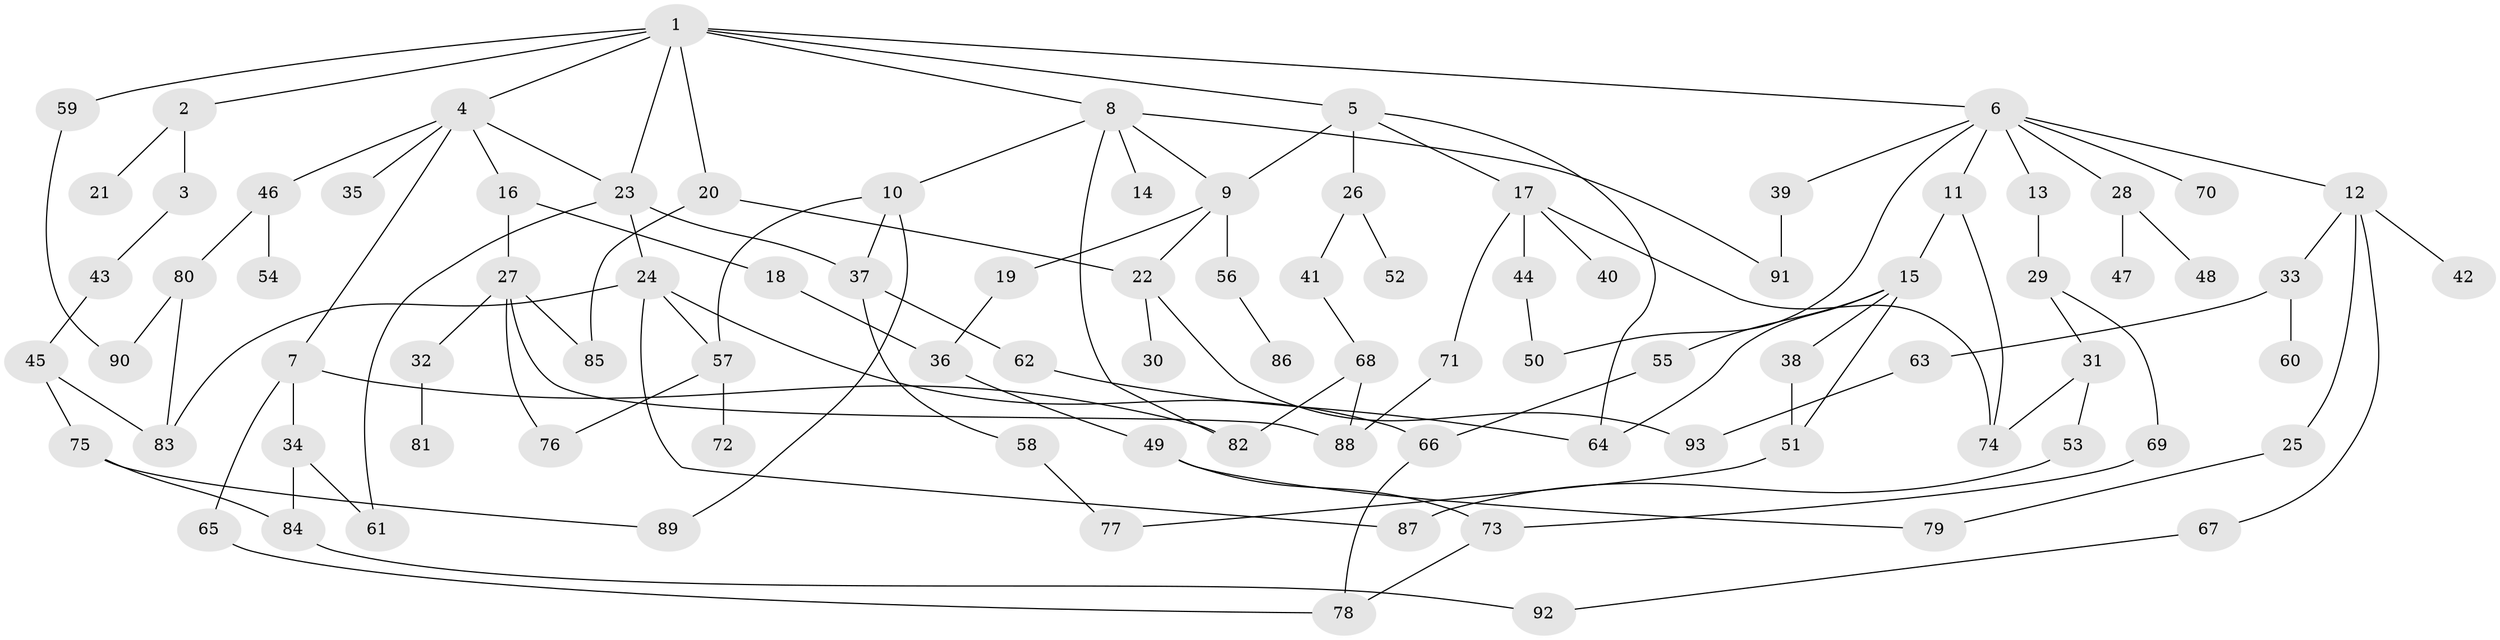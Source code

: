 // Generated by graph-tools (version 1.1) at 2025/01/03/09/25 03:01:08]
// undirected, 93 vertices, 126 edges
graph export_dot {
graph [start="1"]
  node [color=gray90,style=filled];
  1;
  2;
  3;
  4;
  5;
  6;
  7;
  8;
  9;
  10;
  11;
  12;
  13;
  14;
  15;
  16;
  17;
  18;
  19;
  20;
  21;
  22;
  23;
  24;
  25;
  26;
  27;
  28;
  29;
  30;
  31;
  32;
  33;
  34;
  35;
  36;
  37;
  38;
  39;
  40;
  41;
  42;
  43;
  44;
  45;
  46;
  47;
  48;
  49;
  50;
  51;
  52;
  53;
  54;
  55;
  56;
  57;
  58;
  59;
  60;
  61;
  62;
  63;
  64;
  65;
  66;
  67;
  68;
  69;
  70;
  71;
  72;
  73;
  74;
  75;
  76;
  77;
  78;
  79;
  80;
  81;
  82;
  83;
  84;
  85;
  86;
  87;
  88;
  89;
  90;
  91;
  92;
  93;
  1 -- 2;
  1 -- 4;
  1 -- 5;
  1 -- 6;
  1 -- 8;
  1 -- 20;
  1 -- 23;
  1 -- 59;
  2 -- 3;
  2 -- 21;
  3 -- 43;
  4 -- 7;
  4 -- 16;
  4 -- 35;
  4 -- 46;
  4 -- 23;
  5 -- 17;
  5 -- 26;
  5 -- 9;
  5 -- 64;
  6 -- 11;
  6 -- 12;
  6 -- 13;
  6 -- 28;
  6 -- 39;
  6 -- 50;
  6 -- 70;
  7 -- 34;
  7 -- 65;
  7 -- 82;
  8 -- 9;
  8 -- 10;
  8 -- 14;
  8 -- 82;
  8 -- 91;
  9 -- 19;
  9 -- 56;
  9 -- 22;
  10 -- 57;
  10 -- 89;
  10 -- 37;
  11 -- 15;
  11 -- 74;
  12 -- 25;
  12 -- 33;
  12 -- 42;
  12 -- 67;
  13 -- 29;
  15 -- 38;
  15 -- 55;
  15 -- 64;
  15 -- 51;
  16 -- 18;
  16 -- 27;
  17 -- 40;
  17 -- 44;
  17 -- 71;
  17 -- 74;
  18 -- 36;
  19 -- 36;
  20 -- 22;
  20 -- 85;
  22 -- 30;
  22 -- 93;
  23 -- 24;
  23 -- 37;
  23 -- 61;
  24 -- 66;
  24 -- 87;
  24 -- 83;
  24 -- 57;
  25 -- 79;
  26 -- 41;
  26 -- 52;
  27 -- 32;
  27 -- 85;
  27 -- 76;
  27 -- 88;
  28 -- 47;
  28 -- 48;
  29 -- 31;
  29 -- 69;
  31 -- 53;
  31 -- 74;
  32 -- 81;
  33 -- 60;
  33 -- 63;
  34 -- 84;
  34 -- 61;
  36 -- 49;
  37 -- 58;
  37 -- 62;
  38 -- 51;
  39 -- 91;
  41 -- 68;
  43 -- 45;
  44 -- 50;
  45 -- 75;
  45 -- 83;
  46 -- 54;
  46 -- 80;
  49 -- 73;
  49 -- 79;
  51 -- 77;
  53 -- 87;
  55 -- 66;
  56 -- 86;
  57 -- 72;
  57 -- 76;
  58 -- 77;
  59 -- 90;
  62 -- 64;
  63 -- 93;
  65 -- 78;
  66 -- 78;
  67 -- 92;
  68 -- 88;
  68 -- 82;
  69 -- 73;
  71 -- 88;
  73 -- 78;
  75 -- 84;
  75 -- 89;
  80 -- 83;
  80 -- 90;
  84 -- 92;
}
